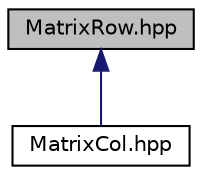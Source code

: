digraph "MatrixRow.hpp"
{
 // LATEX_PDF_SIZE
  edge [fontname="Helvetica",fontsize="10",labelfontname="Helvetica",labelfontsize="10"];
  node [fontname="Helvetica",fontsize="10",shape=record];
  Node1 [label="MatrixRow.hpp",height=0.2,width=0.4,color="black", fillcolor="grey75", style="filled", fontcolor="black",tooltip="Contains the implementation of the row-major matrix class."];
  Node1 -> Node2 [dir="back",color="midnightblue",fontsize="10",style="solid"];
  Node2 [label="MatrixCol.hpp",height=0.2,width=0.4,color="black", fillcolor="white", style="filled",URL="$MatrixCol_8hpp.html",tooltip="Contains the implementation of the column-major matrix class, as a specialization of the row-major ca..."];
}
